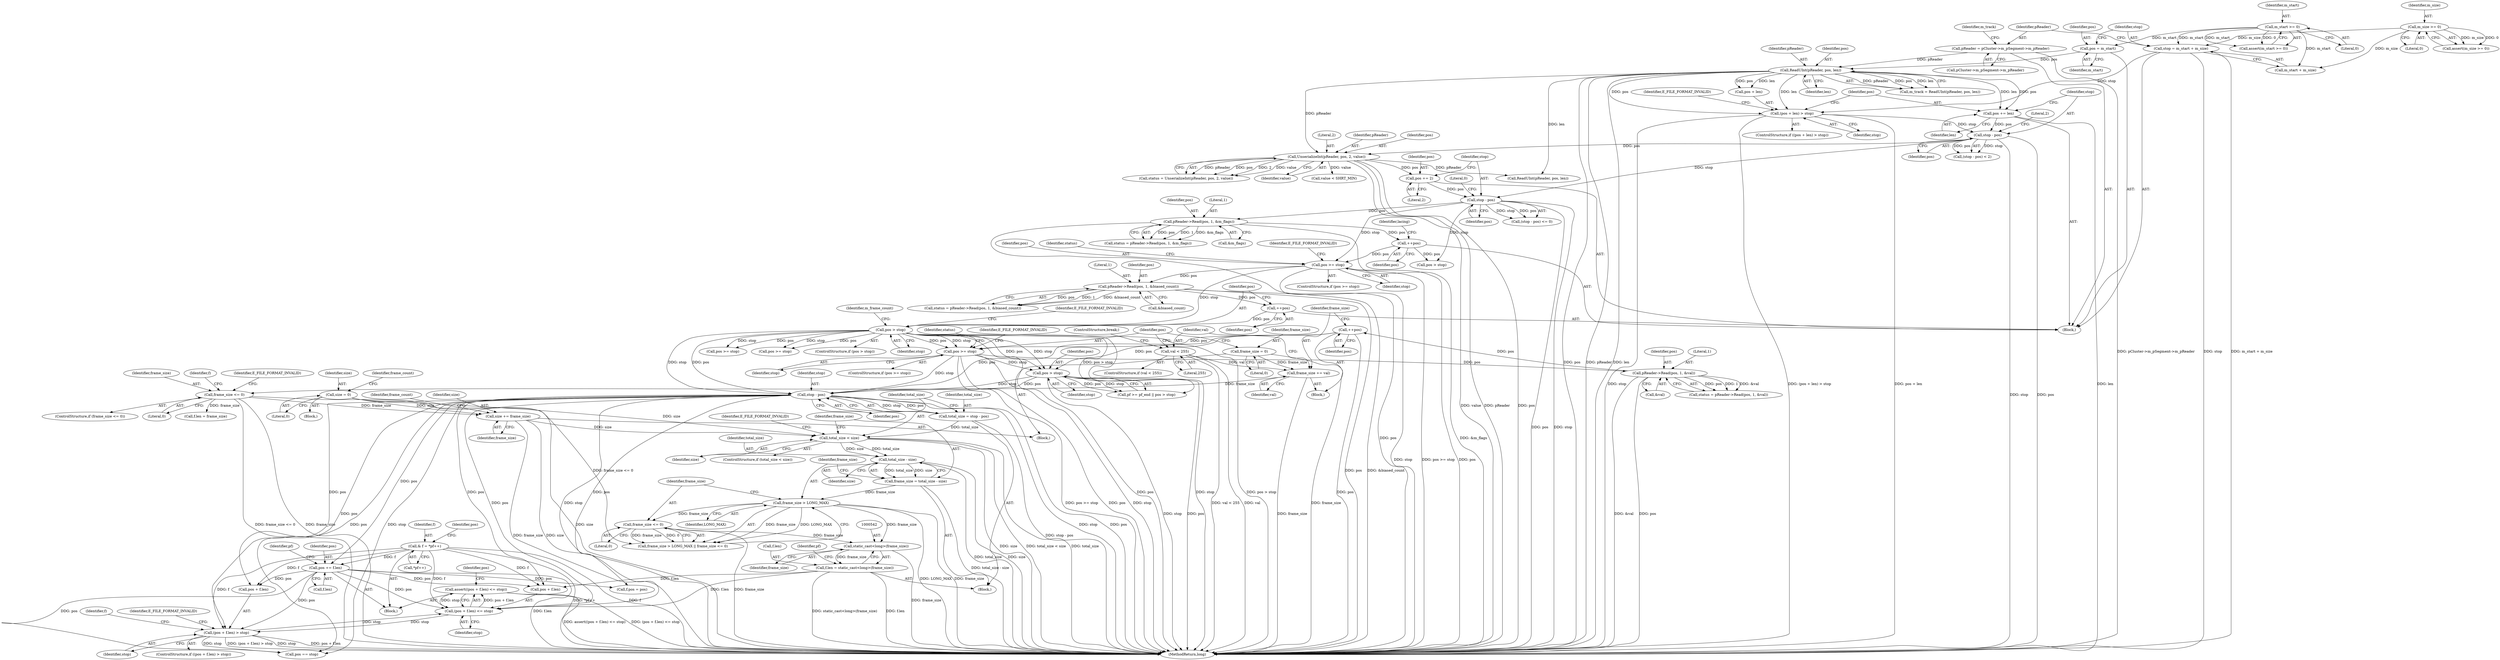 digraph "0_Android_cc274e2abe8b2a6698a5c47d8aa4bb45f1f9538d_33@API" {
"1000558" [label="(Call,assert((pos + f.len) <= stop))"];
"1000559" [label="(Call,(pos + f.len) <= stop)"];
"1000512" [label="(Call,stop - pos)"];
"1000418" [label="(Call,pos >= stop)"];
"1000355" [label="(Call,pos > stop)"];
"1000352" [label="(Call,++pos)"];
"1000343" [label="(Call,pReader->Read(pos, 1, &biased_count))"];
"1000335" [label="(Call,pos >= stop)"];
"1000270" [label="(Call,++pos)"];
"1000252" [label="(Call,pReader->Read(pos, 1, &m_flags))"];
"1000244" [label="(Call,stop - pos)"];
"1000203" [label="(Call,stop - pos)"];
"1000191" [label="(Call,(pos + len) > stop)"];
"1000180" [label="(Call,ReadUInt(pReader, pos, len))"];
"1000171" [label="(Call,pReader = pCluster->m_pSegment->m_pReader)"];
"1000161" [label="(Call,pos = m_start)"];
"1000141" [label="(Call,m_start >= 0)"];
"1000165" [label="(Call,stop = m_start + m_size)"];
"1000145" [label="(Call,m_size >= 0)"];
"1000198" [label="(Call,pos += len)"];
"1000239" [label="(Call,pos += 2)"];
"1000213" [label="(Call,UnserializeInt(pReader, pos, 2, value))"];
"1000434" [label="(Call,++pos)"];
"1000425" [label="(Call,pReader->Read(pos, 1, &val))"];
"1000486" [label="(Call,pos > stop)"];
"1000581" [label="(Call,pos += f.len)"];
"1000553" [label="(Call,& f = *pf++)"];
"1000537" [label="(Call,f.len = static_cast<long>(frame_size))"];
"1000541" [label="(Call,static_cast<long>(frame_size))"];
"1000532" [label="(Call,frame_size <= 0)"];
"1000529" [label="(Call,frame_size > LONG_MAX)"];
"1000522" [label="(Call,frame_size = total_size - size)"];
"1000524" [label="(Call,total_size - size)"];
"1000516" [label="(Call,total_size < size)"];
"1000510" [label="(Call,total_size = stop - pos)"];
"1000476" [label="(Call,size += frame_size)"];
"1000466" [label="(Call,frame_size <= 0)"];
"1000436" [label="(Call,frame_size += val)"];
"1000440" [label="(Call,val < 255)"];
"1000411" [label="(Call,frame_size = 0)"];
"1000398" [label="(Call,size = 0)"];
"1000567" [label="(Call,(pos + f.len) > stop)"];
"1000204" [label="(Identifier,stop)"];
"1000576" [label="(Call,f.pos = pos)"];
"1000465" [label="(ControlStructure,if (frame_size <= 0))"];
"1000400" [label="(Literal,0)"];
"1000241" [label="(Literal,2)"];
"1000438" [label="(Identifier,val)"];
"1000359" [label="(Identifier,E_FILE_FORMAT_INVALID)"];
"1000491" [label="(Block,)"];
"1000443" [label="(ControlStructure,break;)"];
"1000523" [label="(Identifier,frame_size)"];
"1000573" [label="(Identifier,stop)"];
"1000420" [label="(Identifier,stop)"];
"1000252" [label="(Call,pReader->Read(pos, 1, &m_flags))"];
"1000203" [label="(Call,stop - pos)"];
"1000166" [label="(Identifier,stop)"];
"1000399" [label="(Identifier,size)"];
"1000357" [label="(Identifier,stop)"];
"1000567" [label="(Call,(pos + f.len) > stop)"];
"1000335" [label="(Call,pos >= stop)"];
"1000417" [label="(ControlStructure,if (pos >= stop))"];
"1000250" [label="(Call,status = pReader->Read(pos, 1, &m_flags))"];
"1000442" [label="(Literal,255)"];
"1000704" [label="(Call,pos >= stop)"];
"1000183" [label="(Identifier,len)"];
"1000510" [label="(Call,total_size = stop - pos)"];
"1000428" [label="(Call,&val)"];
"1000213" [label="(Call,UnserializeInt(pReader, pos, 2, value))"];
"1000553" [label="(Call,& f = *pf++)"];
"1000473" [label="(Identifier,f)"];
"1000180" [label="(Call,ReadUInt(pReader, pos, len))"];
"1000434" [label="(Call,++pos)"];
"1000355" [label="(Call,pos > stop)"];
"1000172" [label="(Identifier,pReader)"];
"1000426" [label="(Identifier,pos)"];
"1000246" [label="(Identifier,pos)"];
"1000179" [label="(Identifier,m_track)"];
"1000486" [label="(Call,pos > stop)"];
"1000181" [label="(Identifier,pReader)"];
"1000470" [label="(Identifier,E_FILE_FORMAT_INVALID)"];
"1000270" [label="(Call,++pos)"];
"1000339" [label="(Identifier,E_FILE_FORMAT_INVALID)"];
"1000199" [label="(Identifier,pos)"];
"1000423" [label="(Call,status = pReader->Read(pos, 1, &val))"];
"1000165" [label="(Call,stop = m_start + m_size)"];
"1000560" [label="(Call,pos + f.len)"];
"1000361" [label="(Identifier,m_frame_count)"];
"1000173" [label="(Call,pCluster->m_pSegment->m_pReader)"];
"1000520" [label="(Identifier,E_FILE_FORMAT_INVALID)"];
"1000526" [label="(Identifier,size)"];
"1000336" [label="(Identifier,pos)"];
"1000541" [label="(Call,static_cast<long>(frame_size))"];
"1000517" [label="(Identifier,total_size)"];
"1000524" [label="(Call,total_size - size)"];
"1000480" [label="(Identifier,frame_count)"];
"1000568" [label="(Call,pos + f.len)"];
"1000123" [label="(Block,)"];
"1001066" [label="(MethodReturn,long)"];
"1000253" [label="(Identifier,pos)"];
"1000565" [label="(Identifier,stop)"];
"1000513" [label="(Identifier,stop)"];
"1000424" [label="(Identifier,status)"];
"1000439" [label="(ControlStructure,if (val < 255))"];
"1000191" [label="(Call,(pos + len) > stop)"];
"1000198" [label="(Call,pos += len)"];
"1000537" [label="(Call,f.len = static_cast<long>(frame_size))"];
"1000140" [label="(Call,assert(m_start >= 0))"];
"1000162" [label="(Identifier,pos)"];
"1000418" [label="(Call,pos >= stop)"];
"1000217" [label="(Identifier,value)"];
"1000415" [label="(Block,)"];
"1000419" [label="(Identifier,pos)"];
"1000341" [label="(Call,status = pReader->Read(pos, 1, &biased_count))"];
"1000144" [label="(Call,assert(m_size >= 0))"];
"1000554" [label="(Identifier,f)"];
"1000345" [label="(Literal,1)"];
"1000555" [label="(Call,*pf++)"];
"1000387" [label="(Block,)"];
"1000352" [label="(Call,++pos)"];
"1000245" [label="(Identifier,stop)"];
"1000437" [label="(Identifier,frame_size)"];
"1000530" [label="(Identifier,frame_size)"];
"1000412" [label="(Identifier,frame_size)"];
"1000543" [label="(Identifier,frame_size)"];
"1000511" [label="(Identifier,total_size)"];
"1000561" [label="(Identifier,pos)"];
"1000334" [label="(ControlStructure,if (pos >= stop))"];
"1000216" [label="(Literal,2)"];
"1000427" [label="(Literal,1)"];
"1000549" [label="(Identifier,pf)"];
"1000582" [label="(Identifier,pos)"];
"1000143" [label="(Literal,0)"];
"1000190" [label="(ControlStructure,if ((pos + len) > stop))"];
"1000161" [label="(Call,pos = m_start)"];
"1000532" [label="(Call,frame_size <= 0)"];
"1000440" [label="(Call,val < 255)"];
"1000409" [label="(Block,)"];
"1000254" [label="(Literal,1)"];
"1000488" [label="(Identifier,stop)"];
"1000476" [label="(Call,size += frame_size)"];
"1000141" [label="(Call,m_start >= 0)"];
"1000200" [label="(Identifier,len)"];
"1000411" [label="(Call,frame_size = 0)"];
"1000525" [label="(Identifier,total_size)"];
"1000558" [label="(Call,assert((pos + f.len) <= stop))"];
"1000343" [label="(Call,pReader->Read(pos, 1, &biased_count))"];
"1000342" [label="(Identifier,status)"];
"1000195" [label="(Identifier,stop)"];
"1000435" [label="(Identifier,pos)"];
"1000583" [label="(Call,f.len)"];
"1000569" [label="(Identifier,pos)"];
"1000337" [label="(Identifier,stop)"];
"1000534" [label="(Literal,0)"];
"1000142" [label="(Identifier,m_start)"];
"1000441" [label="(Identifier,val)"];
"1000344" [label="(Identifier,pos)"];
"1000240" [label="(Identifier,pos)"];
"1000211" [label="(Call,status = UnserializeInt(pReader, pos, 2, value))"];
"1000531" [label="(Identifier,LONG_MAX)"];
"1000197" [label="(Identifier,E_FILE_FORMAT_INVALID)"];
"1000587" [label="(Call,pos == stop)"];
"1000468" [label="(Literal,0)"];
"1000244" [label="(Call,stop - pos)"];
"1000478" [label="(Identifier,frame_size)"];
"1000146" [label="(Identifier,m_size)"];
"1000522" [label="(Call,frame_size = total_size - size)"];
"1000516" [label="(Call,total_size < size)"];
"1000346" [label="(Call,&biased_count)"];
"1000518" [label="(Identifier,size)"];
"1000271" [label="(Identifier,pos)"];
"1000163" [label="(Identifier,m_start)"];
"1000538" [label="(Call,f.len)"];
"1000223" [label="(Call,value < SHRT_MIN)"];
"1000545" [label="(Identifier,pf)"];
"1000467" [label="(Identifier,frame_size)"];
"1000147" [label="(Literal,0)"];
"1000471" [label="(Call,f.len = frame_size)"];
"1000512" [label="(Call,stop - pos)"];
"1000603" [label="(Call,pos >= stop)"];
"1000255" [label="(Call,&m_flags)"];
"1000529" [label="(Call,frame_size > LONG_MAX)"];
"1000192" [label="(Call,pos + len)"];
"1000239" [label="(Call,pos += 2)"];
"1000477" [label="(Identifier,size)"];
"1000575" [label="(Identifier,E_FILE_FORMAT_INVALID)"];
"1000436" [label="(Call,frame_size += val)"];
"1000581" [label="(Call,pos += f.len)"];
"1000247" [label="(Literal,0)"];
"1000354" [label="(ControlStructure,if (pos > stop))"];
"1000182" [label="(Identifier,pos)"];
"1000514" [label="(Identifier,pos)"];
"1000578" [label="(Identifier,f)"];
"1000145" [label="(Call,m_size >= 0)"];
"1000171" [label="(Call,pReader = pCluster->m_pSegment->m_pReader)"];
"1000214" [label="(Identifier,pReader)"];
"1000178" [label="(Call,m_track = ReadUInt(pReader, pos, len))"];
"1000205" [label="(Identifier,pos)"];
"1000559" [label="(Call,(pos + f.len) <= stop)"];
"1000566" [label="(ControlStructure,if ((pos + f.len) > stop))"];
"1000487" [label="(Identifier,pos)"];
"1000466" [label="(Call,frame_size <= 0)"];
"1000515" [label="(ControlStructure,if (total_size < size))"];
"1000413" [label="(Literal,0)"];
"1000356" [label="(Identifier,pos)"];
"1000528" [label="(Call,frame_size > LONG_MAX || frame_size <= 0)"];
"1000425" [label="(Call,pReader->Read(pos, 1, &val))"];
"1000215" [label="(Identifier,pos)"];
"1000206" [label="(Literal,2)"];
"1000482" [label="(Call,pf >= pf_end || pos > stop)"];
"1000551" [label="(Block,)"];
"1000243" [label="(Call,(stop - pos) <= 0)"];
"1000720" [label="(Call,ReadUInt(pReader, pos, len))"];
"1000398" [label="(Call,size = 0)"];
"1000422" [label="(Identifier,E_FILE_FORMAT_INVALID)"];
"1000278" [label="(Call,pos > stop)"];
"1000353" [label="(Identifier,pos)"];
"1000202" [label="(Call,(stop - pos) < 2)"];
"1000167" [label="(Call,m_start + m_size)"];
"1000403" [label="(Identifier,frame_count)"];
"1000274" [label="(Identifier,lacing)"];
"1000533" [label="(Identifier,frame_size)"];
"1000558" -> "1000551"  [label="AST: "];
"1000558" -> "1000559"  [label="CFG: "];
"1000559" -> "1000558"  [label="AST: "];
"1000569" -> "1000558"  [label="CFG: "];
"1000558" -> "1001066"  [label="DDG: assert((pos + f.len) <= stop)"];
"1000558" -> "1001066"  [label="DDG: (pos + f.len) <= stop"];
"1000559" -> "1000558"  [label="DDG: pos + f.len"];
"1000559" -> "1000558"  [label="DDG: stop"];
"1000559" -> "1000565"  [label="CFG: "];
"1000560" -> "1000559"  [label="AST: "];
"1000565" -> "1000559"  [label="AST: "];
"1000512" -> "1000559"  [label="DDG: pos"];
"1000512" -> "1000559"  [label="DDG: stop"];
"1000581" -> "1000559"  [label="DDG: pos"];
"1000553" -> "1000559"  [label="DDG: f"];
"1000537" -> "1000559"  [label="DDG: f.len"];
"1000567" -> "1000559"  [label="DDG: stop"];
"1000559" -> "1000567"  [label="DDG: stop"];
"1000512" -> "1000510"  [label="AST: "];
"1000512" -> "1000514"  [label="CFG: "];
"1000513" -> "1000512"  [label="AST: "];
"1000514" -> "1000512"  [label="AST: "];
"1000510" -> "1000512"  [label="CFG: "];
"1000512" -> "1001066"  [label="DDG: stop"];
"1000512" -> "1001066"  [label="DDG: pos"];
"1000512" -> "1000510"  [label="DDG: stop"];
"1000512" -> "1000510"  [label="DDG: pos"];
"1000418" -> "1000512"  [label="DDG: stop"];
"1000486" -> "1000512"  [label="DDG: stop"];
"1000486" -> "1000512"  [label="DDG: pos"];
"1000355" -> "1000512"  [label="DDG: stop"];
"1000355" -> "1000512"  [label="DDG: pos"];
"1000434" -> "1000512"  [label="DDG: pos"];
"1000512" -> "1000560"  [label="DDG: pos"];
"1000512" -> "1000567"  [label="DDG: pos"];
"1000512" -> "1000568"  [label="DDG: pos"];
"1000512" -> "1000576"  [label="DDG: pos"];
"1000512" -> "1000581"  [label="DDG: pos"];
"1000512" -> "1000587"  [label="DDG: pos"];
"1000512" -> "1000587"  [label="DDG: stop"];
"1000418" -> "1000417"  [label="AST: "];
"1000418" -> "1000420"  [label="CFG: "];
"1000419" -> "1000418"  [label="AST: "];
"1000420" -> "1000418"  [label="AST: "];
"1000422" -> "1000418"  [label="CFG: "];
"1000424" -> "1000418"  [label="CFG: "];
"1000418" -> "1001066"  [label="DDG: stop"];
"1000418" -> "1001066"  [label="DDG: pos >= stop"];
"1000418" -> "1001066"  [label="DDG: pos"];
"1000355" -> "1000418"  [label="DDG: pos"];
"1000355" -> "1000418"  [label="DDG: stop"];
"1000434" -> "1000418"  [label="DDG: pos"];
"1000418" -> "1000425"  [label="DDG: pos"];
"1000418" -> "1000486"  [label="DDG: stop"];
"1000355" -> "1000354"  [label="AST: "];
"1000355" -> "1000357"  [label="CFG: "];
"1000356" -> "1000355"  [label="AST: "];
"1000357" -> "1000355"  [label="AST: "];
"1000359" -> "1000355"  [label="CFG: "];
"1000361" -> "1000355"  [label="CFG: "];
"1000355" -> "1001066"  [label="DDG: pos"];
"1000355" -> "1001066"  [label="DDG: stop"];
"1000355" -> "1001066"  [label="DDG: pos > stop"];
"1000352" -> "1000355"  [label="DDG: pos"];
"1000335" -> "1000355"  [label="DDG: stop"];
"1000355" -> "1000482"  [label="DDG: pos > stop"];
"1000355" -> "1000486"  [label="DDG: pos"];
"1000355" -> "1000486"  [label="DDG: stop"];
"1000355" -> "1000603"  [label="DDG: pos"];
"1000355" -> "1000603"  [label="DDG: stop"];
"1000355" -> "1000704"  [label="DDG: pos"];
"1000355" -> "1000704"  [label="DDG: stop"];
"1000352" -> "1000123"  [label="AST: "];
"1000352" -> "1000353"  [label="CFG: "];
"1000353" -> "1000352"  [label="AST: "];
"1000356" -> "1000352"  [label="CFG: "];
"1000343" -> "1000352"  [label="DDG: pos"];
"1000343" -> "1000341"  [label="AST: "];
"1000343" -> "1000346"  [label="CFG: "];
"1000344" -> "1000343"  [label="AST: "];
"1000345" -> "1000343"  [label="AST: "];
"1000346" -> "1000343"  [label="AST: "];
"1000341" -> "1000343"  [label="CFG: "];
"1000343" -> "1001066"  [label="DDG: pos"];
"1000343" -> "1001066"  [label="DDG: &biased_count"];
"1000343" -> "1000341"  [label="DDG: pos"];
"1000343" -> "1000341"  [label="DDG: 1"];
"1000343" -> "1000341"  [label="DDG: &biased_count"];
"1000335" -> "1000343"  [label="DDG: pos"];
"1000335" -> "1000334"  [label="AST: "];
"1000335" -> "1000337"  [label="CFG: "];
"1000336" -> "1000335"  [label="AST: "];
"1000337" -> "1000335"  [label="AST: "];
"1000339" -> "1000335"  [label="CFG: "];
"1000342" -> "1000335"  [label="CFG: "];
"1000335" -> "1001066"  [label="DDG: pos"];
"1000335" -> "1001066"  [label="DDG: stop"];
"1000335" -> "1001066"  [label="DDG: pos >= stop"];
"1000270" -> "1000335"  [label="DDG: pos"];
"1000244" -> "1000335"  [label="DDG: stop"];
"1000270" -> "1000123"  [label="AST: "];
"1000270" -> "1000271"  [label="CFG: "];
"1000271" -> "1000270"  [label="AST: "];
"1000274" -> "1000270"  [label="CFG: "];
"1000252" -> "1000270"  [label="DDG: pos"];
"1000270" -> "1000278"  [label="DDG: pos"];
"1000252" -> "1000250"  [label="AST: "];
"1000252" -> "1000255"  [label="CFG: "];
"1000253" -> "1000252"  [label="AST: "];
"1000254" -> "1000252"  [label="AST: "];
"1000255" -> "1000252"  [label="AST: "];
"1000250" -> "1000252"  [label="CFG: "];
"1000252" -> "1001066"  [label="DDG: pos"];
"1000252" -> "1001066"  [label="DDG: &m_flags"];
"1000252" -> "1000250"  [label="DDG: pos"];
"1000252" -> "1000250"  [label="DDG: 1"];
"1000252" -> "1000250"  [label="DDG: &m_flags"];
"1000244" -> "1000252"  [label="DDG: pos"];
"1000244" -> "1000243"  [label="AST: "];
"1000244" -> "1000246"  [label="CFG: "];
"1000245" -> "1000244"  [label="AST: "];
"1000246" -> "1000244"  [label="AST: "];
"1000247" -> "1000244"  [label="CFG: "];
"1000244" -> "1001066"  [label="DDG: stop"];
"1000244" -> "1001066"  [label="DDG: pos"];
"1000244" -> "1000243"  [label="DDG: stop"];
"1000244" -> "1000243"  [label="DDG: pos"];
"1000203" -> "1000244"  [label="DDG: stop"];
"1000239" -> "1000244"  [label="DDG: pos"];
"1000244" -> "1000278"  [label="DDG: stop"];
"1000203" -> "1000202"  [label="AST: "];
"1000203" -> "1000205"  [label="CFG: "];
"1000204" -> "1000203"  [label="AST: "];
"1000205" -> "1000203"  [label="AST: "];
"1000206" -> "1000203"  [label="CFG: "];
"1000203" -> "1001066"  [label="DDG: pos"];
"1000203" -> "1001066"  [label="DDG: stop"];
"1000203" -> "1000202"  [label="DDG: stop"];
"1000203" -> "1000202"  [label="DDG: pos"];
"1000191" -> "1000203"  [label="DDG: stop"];
"1000198" -> "1000203"  [label="DDG: pos"];
"1000203" -> "1000213"  [label="DDG: pos"];
"1000191" -> "1000190"  [label="AST: "];
"1000191" -> "1000195"  [label="CFG: "];
"1000192" -> "1000191"  [label="AST: "];
"1000195" -> "1000191"  [label="AST: "];
"1000197" -> "1000191"  [label="CFG: "];
"1000199" -> "1000191"  [label="CFG: "];
"1000191" -> "1001066"  [label="DDG: stop"];
"1000191" -> "1001066"  [label="DDG: (pos + len) > stop"];
"1000191" -> "1001066"  [label="DDG: pos + len"];
"1000180" -> "1000191"  [label="DDG: pos"];
"1000180" -> "1000191"  [label="DDG: len"];
"1000165" -> "1000191"  [label="DDG: stop"];
"1000180" -> "1000178"  [label="AST: "];
"1000180" -> "1000183"  [label="CFG: "];
"1000181" -> "1000180"  [label="AST: "];
"1000182" -> "1000180"  [label="AST: "];
"1000183" -> "1000180"  [label="AST: "];
"1000178" -> "1000180"  [label="CFG: "];
"1000180" -> "1001066"  [label="DDG: pos"];
"1000180" -> "1001066"  [label="DDG: pReader"];
"1000180" -> "1001066"  [label="DDG: len"];
"1000180" -> "1000178"  [label="DDG: pReader"];
"1000180" -> "1000178"  [label="DDG: pos"];
"1000180" -> "1000178"  [label="DDG: len"];
"1000171" -> "1000180"  [label="DDG: pReader"];
"1000161" -> "1000180"  [label="DDG: pos"];
"1000180" -> "1000192"  [label="DDG: pos"];
"1000180" -> "1000192"  [label="DDG: len"];
"1000180" -> "1000198"  [label="DDG: len"];
"1000180" -> "1000198"  [label="DDG: pos"];
"1000180" -> "1000213"  [label="DDG: pReader"];
"1000180" -> "1000720"  [label="DDG: len"];
"1000171" -> "1000123"  [label="AST: "];
"1000171" -> "1000173"  [label="CFG: "];
"1000172" -> "1000171"  [label="AST: "];
"1000173" -> "1000171"  [label="AST: "];
"1000179" -> "1000171"  [label="CFG: "];
"1000171" -> "1001066"  [label="DDG: pCluster->m_pSegment->m_pReader"];
"1000161" -> "1000123"  [label="AST: "];
"1000161" -> "1000163"  [label="CFG: "];
"1000162" -> "1000161"  [label="AST: "];
"1000163" -> "1000161"  [label="AST: "];
"1000166" -> "1000161"  [label="CFG: "];
"1000141" -> "1000161"  [label="DDG: m_start"];
"1000141" -> "1000140"  [label="AST: "];
"1000141" -> "1000143"  [label="CFG: "];
"1000142" -> "1000141"  [label="AST: "];
"1000143" -> "1000141"  [label="AST: "];
"1000140" -> "1000141"  [label="CFG: "];
"1000141" -> "1000140"  [label="DDG: m_start"];
"1000141" -> "1000140"  [label="DDG: 0"];
"1000141" -> "1000165"  [label="DDG: m_start"];
"1000141" -> "1000167"  [label="DDG: m_start"];
"1000165" -> "1000123"  [label="AST: "];
"1000165" -> "1000167"  [label="CFG: "];
"1000166" -> "1000165"  [label="AST: "];
"1000167" -> "1000165"  [label="AST: "];
"1000172" -> "1000165"  [label="CFG: "];
"1000165" -> "1001066"  [label="DDG: stop"];
"1000165" -> "1001066"  [label="DDG: m_start + m_size"];
"1000145" -> "1000165"  [label="DDG: m_size"];
"1000145" -> "1000144"  [label="AST: "];
"1000145" -> "1000147"  [label="CFG: "];
"1000146" -> "1000145"  [label="AST: "];
"1000147" -> "1000145"  [label="AST: "];
"1000144" -> "1000145"  [label="CFG: "];
"1000145" -> "1000144"  [label="DDG: m_size"];
"1000145" -> "1000144"  [label="DDG: 0"];
"1000145" -> "1000167"  [label="DDG: m_size"];
"1000198" -> "1000123"  [label="AST: "];
"1000198" -> "1000200"  [label="CFG: "];
"1000199" -> "1000198"  [label="AST: "];
"1000200" -> "1000198"  [label="AST: "];
"1000204" -> "1000198"  [label="CFG: "];
"1000198" -> "1001066"  [label="DDG: len"];
"1000239" -> "1000123"  [label="AST: "];
"1000239" -> "1000241"  [label="CFG: "];
"1000240" -> "1000239"  [label="AST: "];
"1000241" -> "1000239"  [label="AST: "];
"1000245" -> "1000239"  [label="CFG: "];
"1000213" -> "1000239"  [label="DDG: pos"];
"1000213" -> "1000211"  [label="AST: "];
"1000213" -> "1000217"  [label="CFG: "];
"1000214" -> "1000213"  [label="AST: "];
"1000215" -> "1000213"  [label="AST: "];
"1000216" -> "1000213"  [label="AST: "];
"1000217" -> "1000213"  [label="AST: "];
"1000211" -> "1000213"  [label="CFG: "];
"1000213" -> "1001066"  [label="DDG: value"];
"1000213" -> "1001066"  [label="DDG: pReader"];
"1000213" -> "1001066"  [label="DDG: pos"];
"1000213" -> "1000211"  [label="DDG: pReader"];
"1000213" -> "1000211"  [label="DDG: pos"];
"1000213" -> "1000211"  [label="DDG: 2"];
"1000213" -> "1000211"  [label="DDG: value"];
"1000213" -> "1000223"  [label="DDG: value"];
"1000213" -> "1000720"  [label="DDG: pReader"];
"1000434" -> "1000415"  [label="AST: "];
"1000434" -> "1000435"  [label="CFG: "];
"1000435" -> "1000434"  [label="AST: "];
"1000437" -> "1000434"  [label="CFG: "];
"1000434" -> "1001066"  [label="DDG: pos"];
"1000425" -> "1000434"  [label="DDG: pos"];
"1000434" -> "1000486"  [label="DDG: pos"];
"1000425" -> "1000423"  [label="AST: "];
"1000425" -> "1000428"  [label="CFG: "];
"1000426" -> "1000425"  [label="AST: "];
"1000427" -> "1000425"  [label="AST: "];
"1000428" -> "1000425"  [label="AST: "];
"1000423" -> "1000425"  [label="CFG: "];
"1000425" -> "1001066"  [label="DDG: &val"];
"1000425" -> "1001066"  [label="DDG: pos"];
"1000425" -> "1000423"  [label="DDG: pos"];
"1000425" -> "1000423"  [label="DDG: 1"];
"1000425" -> "1000423"  [label="DDG: &val"];
"1000486" -> "1000482"  [label="AST: "];
"1000486" -> "1000488"  [label="CFG: "];
"1000487" -> "1000486"  [label="AST: "];
"1000488" -> "1000486"  [label="AST: "];
"1000482" -> "1000486"  [label="CFG: "];
"1000486" -> "1001066"  [label="DDG: stop"];
"1000486" -> "1001066"  [label="DDG: pos"];
"1000486" -> "1000482"  [label="DDG: pos"];
"1000486" -> "1000482"  [label="DDG: stop"];
"1000581" -> "1000551"  [label="AST: "];
"1000581" -> "1000583"  [label="CFG: "];
"1000582" -> "1000581"  [label="AST: "];
"1000583" -> "1000581"  [label="AST: "];
"1000549" -> "1000581"  [label="CFG: "];
"1000581" -> "1001066"  [label="DDG: f.len"];
"1000581" -> "1000560"  [label="DDG: pos"];
"1000581" -> "1000567"  [label="DDG: pos"];
"1000581" -> "1000568"  [label="DDG: pos"];
"1000581" -> "1000576"  [label="DDG: pos"];
"1000553" -> "1000581"  [label="DDG: f"];
"1000581" -> "1000587"  [label="DDG: pos"];
"1000553" -> "1000551"  [label="AST: "];
"1000553" -> "1000555"  [label="CFG: "];
"1000554" -> "1000553"  [label="AST: "];
"1000555" -> "1000553"  [label="AST: "];
"1000561" -> "1000553"  [label="CFG: "];
"1000553" -> "1001066"  [label="DDG: f"];
"1000553" -> "1001066"  [label="DDG: *pf++"];
"1000553" -> "1000560"  [label="DDG: f"];
"1000553" -> "1000567"  [label="DDG: f"];
"1000553" -> "1000568"  [label="DDG: f"];
"1000537" -> "1000491"  [label="AST: "];
"1000537" -> "1000541"  [label="CFG: "];
"1000538" -> "1000537"  [label="AST: "];
"1000541" -> "1000537"  [label="AST: "];
"1000545" -> "1000537"  [label="CFG: "];
"1000537" -> "1001066"  [label="DDG: f.len"];
"1000537" -> "1001066"  [label="DDG: static_cast<long>(frame_size)"];
"1000541" -> "1000537"  [label="DDG: frame_size"];
"1000537" -> "1000560"  [label="DDG: f.len"];
"1000541" -> "1000543"  [label="CFG: "];
"1000542" -> "1000541"  [label="AST: "];
"1000543" -> "1000541"  [label="AST: "];
"1000541" -> "1001066"  [label="DDG: frame_size"];
"1000532" -> "1000541"  [label="DDG: frame_size"];
"1000529" -> "1000541"  [label="DDG: frame_size"];
"1000532" -> "1000528"  [label="AST: "];
"1000532" -> "1000534"  [label="CFG: "];
"1000533" -> "1000532"  [label="AST: "];
"1000534" -> "1000532"  [label="AST: "];
"1000528" -> "1000532"  [label="CFG: "];
"1000532" -> "1001066"  [label="DDG: frame_size"];
"1000532" -> "1000528"  [label="DDG: frame_size"];
"1000532" -> "1000528"  [label="DDG: 0"];
"1000529" -> "1000532"  [label="DDG: frame_size"];
"1000529" -> "1000528"  [label="AST: "];
"1000529" -> "1000531"  [label="CFG: "];
"1000530" -> "1000529"  [label="AST: "];
"1000531" -> "1000529"  [label="AST: "];
"1000533" -> "1000529"  [label="CFG: "];
"1000528" -> "1000529"  [label="CFG: "];
"1000529" -> "1001066"  [label="DDG: LONG_MAX"];
"1000529" -> "1001066"  [label="DDG: frame_size"];
"1000529" -> "1000528"  [label="DDG: frame_size"];
"1000529" -> "1000528"  [label="DDG: LONG_MAX"];
"1000522" -> "1000529"  [label="DDG: frame_size"];
"1000522" -> "1000491"  [label="AST: "];
"1000522" -> "1000524"  [label="CFG: "];
"1000523" -> "1000522"  [label="AST: "];
"1000524" -> "1000522"  [label="AST: "];
"1000530" -> "1000522"  [label="CFG: "];
"1000522" -> "1001066"  [label="DDG: total_size - size"];
"1000524" -> "1000522"  [label="DDG: total_size"];
"1000524" -> "1000522"  [label="DDG: size"];
"1000524" -> "1000526"  [label="CFG: "];
"1000525" -> "1000524"  [label="AST: "];
"1000526" -> "1000524"  [label="AST: "];
"1000524" -> "1001066"  [label="DDG: total_size"];
"1000524" -> "1001066"  [label="DDG: size"];
"1000516" -> "1000524"  [label="DDG: total_size"];
"1000516" -> "1000524"  [label="DDG: size"];
"1000516" -> "1000515"  [label="AST: "];
"1000516" -> "1000518"  [label="CFG: "];
"1000517" -> "1000516"  [label="AST: "];
"1000518" -> "1000516"  [label="AST: "];
"1000520" -> "1000516"  [label="CFG: "];
"1000523" -> "1000516"  [label="CFG: "];
"1000516" -> "1001066"  [label="DDG: size"];
"1000516" -> "1001066"  [label="DDG: total_size < size"];
"1000516" -> "1001066"  [label="DDG: total_size"];
"1000510" -> "1000516"  [label="DDG: total_size"];
"1000476" -> "1000516"  [label="DDG: size"];
"1000398" -> "1000516"  [label="DDG: size"];
"1000510" -> "1000491"  [label="AST: "];
"1000511" -> "1000510"  [label="AST: "];
"1000517" -> "1000510"  [label="CFG: "];
"1000510" -> "1001066"  [label="DDG: stop - pos"];
"1000476" -> "1000409"  [label="AST: "];
"1000476" -> "1000478"  [label="CFG: "];
"1000477" -> "1000476"  [label="AST: "];
"1000478" -> "1000476"  [label="AST: "];
"1000480" -> "1000476"  [label="CFG: "];
"1000476" -> "1001066"  [label="DDG: size"];
"1000476" -> "1001066"  [label="DDG: frame_size"];
"1000466" -> "1000476"  [label="DDG: frame_size"];
"1000398" -> "1000476"  [label="DDG: size"];
"1000466" -> "1000465"  [label="AST: "];
"1000466" -> "1000468"  [label="CFG: "];
"1000467" -> "1000466"  [label="AST: "];
"1000468" -> "1000466"  [label="AST: "];
"1000470" -> "1000466"  [label="CFG: "];
"1000473" -> "1000466"  [label="CFG: "];
"1000466" -> "1001066"  [label="DDG: frame_size"];
"1000466" -> "1001066"  [label="DDG: frame_size <= 0"];
"1000436" -> "1000466"  [label="DDG: frame_size"];
"1000466" -> "1000471"  [label="DDG: frame_size"];
"1000466" -> "1000528"  [label="DDG: frame_size <= 0"];
"1000436" -> "1000415"  [label="AST: "];
"1000436" -> "1000438"  [label="CFG: "];
"1000437" -> "1000436"  [label="AST: "];
"1000438" -> "1000436"  [label="AST: "];
"1000441" -> "1000436"  [label="CFG: "];
"1000436" -> "1001066"  [label="DDG: frame_size"];
"1000440" -> "1000436"  [label="DDG: val"];
"1000411" -> "1000436"  [label="DDG: frame_size"];
"1000440" -> "1000439"  [label="AST: "];
"1000440" -> "1000442"  [label="CFG: "];
"1000441" -> "1000440"  [label="AST: "];
"1000442" -> "1000440"  [label="AST: "];
"1000419" -> "1000440"  [label="CFG: "];
"1000443" -> "1000440"  [label="CFG: "];
"1000440" -> "1001066"  [label="DDG: val < 255"];
"1000440" -> "1001066"  [label="DDG: val"];
"1000411" -> "1000409"  [label="AST: "];
"1000411" -> "1000413"  [label="CFG: "];
"1000412" -> "1000411"  [label="AST: "];
"1000413" -> "1000411"  [label="AST: "];
"1000419" -> "1000411"  [label="CFG: "];
"1000411" -> "1001066"  [label="DDG: frame_size"];
"1000398" -> "1000387"  [label="AST: "];
"1000398" -> "1000400"  [label="CFG: "];
"1000399" -> "1000398"  [label="AST: "];
"1000400" -> "1000398"  [label="AST: "];
"1000403" -> "1000398"  [label="CFG: "];
"1000398" -> "1001066"  [label="DDG: size"];
"1000567" -> "1000566"  [label="AST: "];
"1000567" -> "1000573"  [label="CFG: "];
"1000568" -> "1000567"  [label="AST: "];
"1000573" -> "1000567"  [label="AST: "];
"1000575" -> "1000567"  [label="CFG: "];
"1000578" -> "1000567"  [label="CFG: "];
"1000567" -> "1001066"  [label="DDG: pos + f.len"];
"1000567" -> "1001066"  [label="DDG: (pos + f.len) > stop"];
"1000567" -> "1001066"  [label="DDG: stop"];
"1000567" -> "1000587"  [label="DDG: stop"];
}
